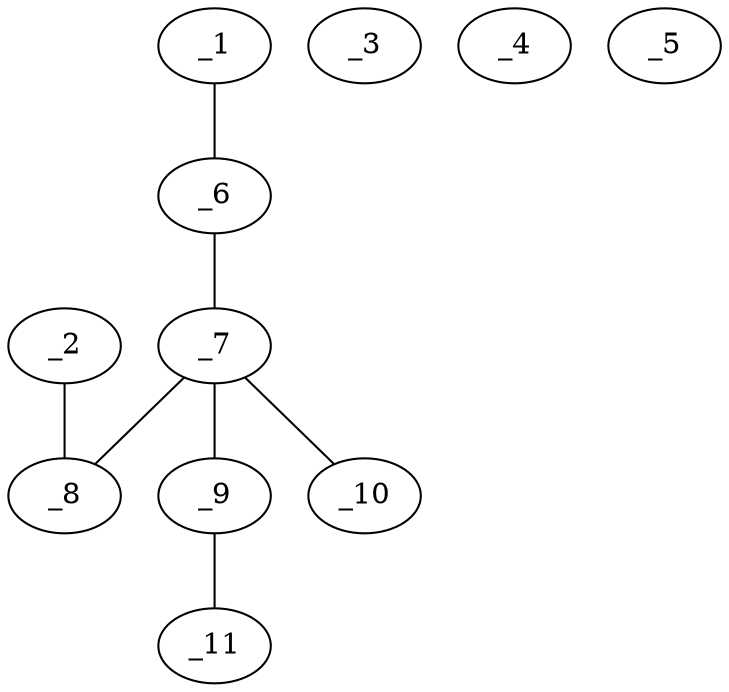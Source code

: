 graph molid625299 {
	_1	 [charge=0,
		chem=4,
		symbol="N  ",
		x="0.375",
		y=0];
	_6	 [charge=0,
		chem=1,
		symbol="C  ",
		x="1.5",
		y="-2.35"];
	_1 -- _6	 [valence=1];
	_2	 [charge=0,
		chem=4,
		symbol="N  ",
		x="2.25",
		y="-8.15"];
	_8	 [charge=0,
		chem=1,
		symbol="C  ",
		x="2.5",
		y="-5.8"];
	_2 -- _8	 [valence=1];
	_3	 [charge=2,
		chem=34,
		symbol="Pt ",
		x="1.125",
		y=0];
	_4	 [charge="-1",
		chem=7,
		symbol="Cl ",
		x="1.875",
		y=0];
	_5	 [charge="-1",
		chem=7,
		symbol="Cl ",
		x="2.625",
		y=0];
	_7	 [charge=0,
		chem=17,
		symbol="Si ",
		x="1.5",
		y="-4.35"];
	_6 -- _7	 [valence=1];
	_7 -- _8	 [valence=1];
	_9	 [charge=0,
		chem=1,
		symbol="C  ",
		x="0.5",
		y="-6.35"];
	_7 -- _9	 [valence=1];
	_10	 [charge=0,
		chem=1,
		symbol="C  ",
		x="1.5",
		y="-6.15"];
	_7 -- _10	 [valence=1];
	_11	 [charge=0,
		chem=1,
		symbol="C  ",
		x="0.75",
		y="-8.35"];
	_9 -- _11	 [valence=1];
}
